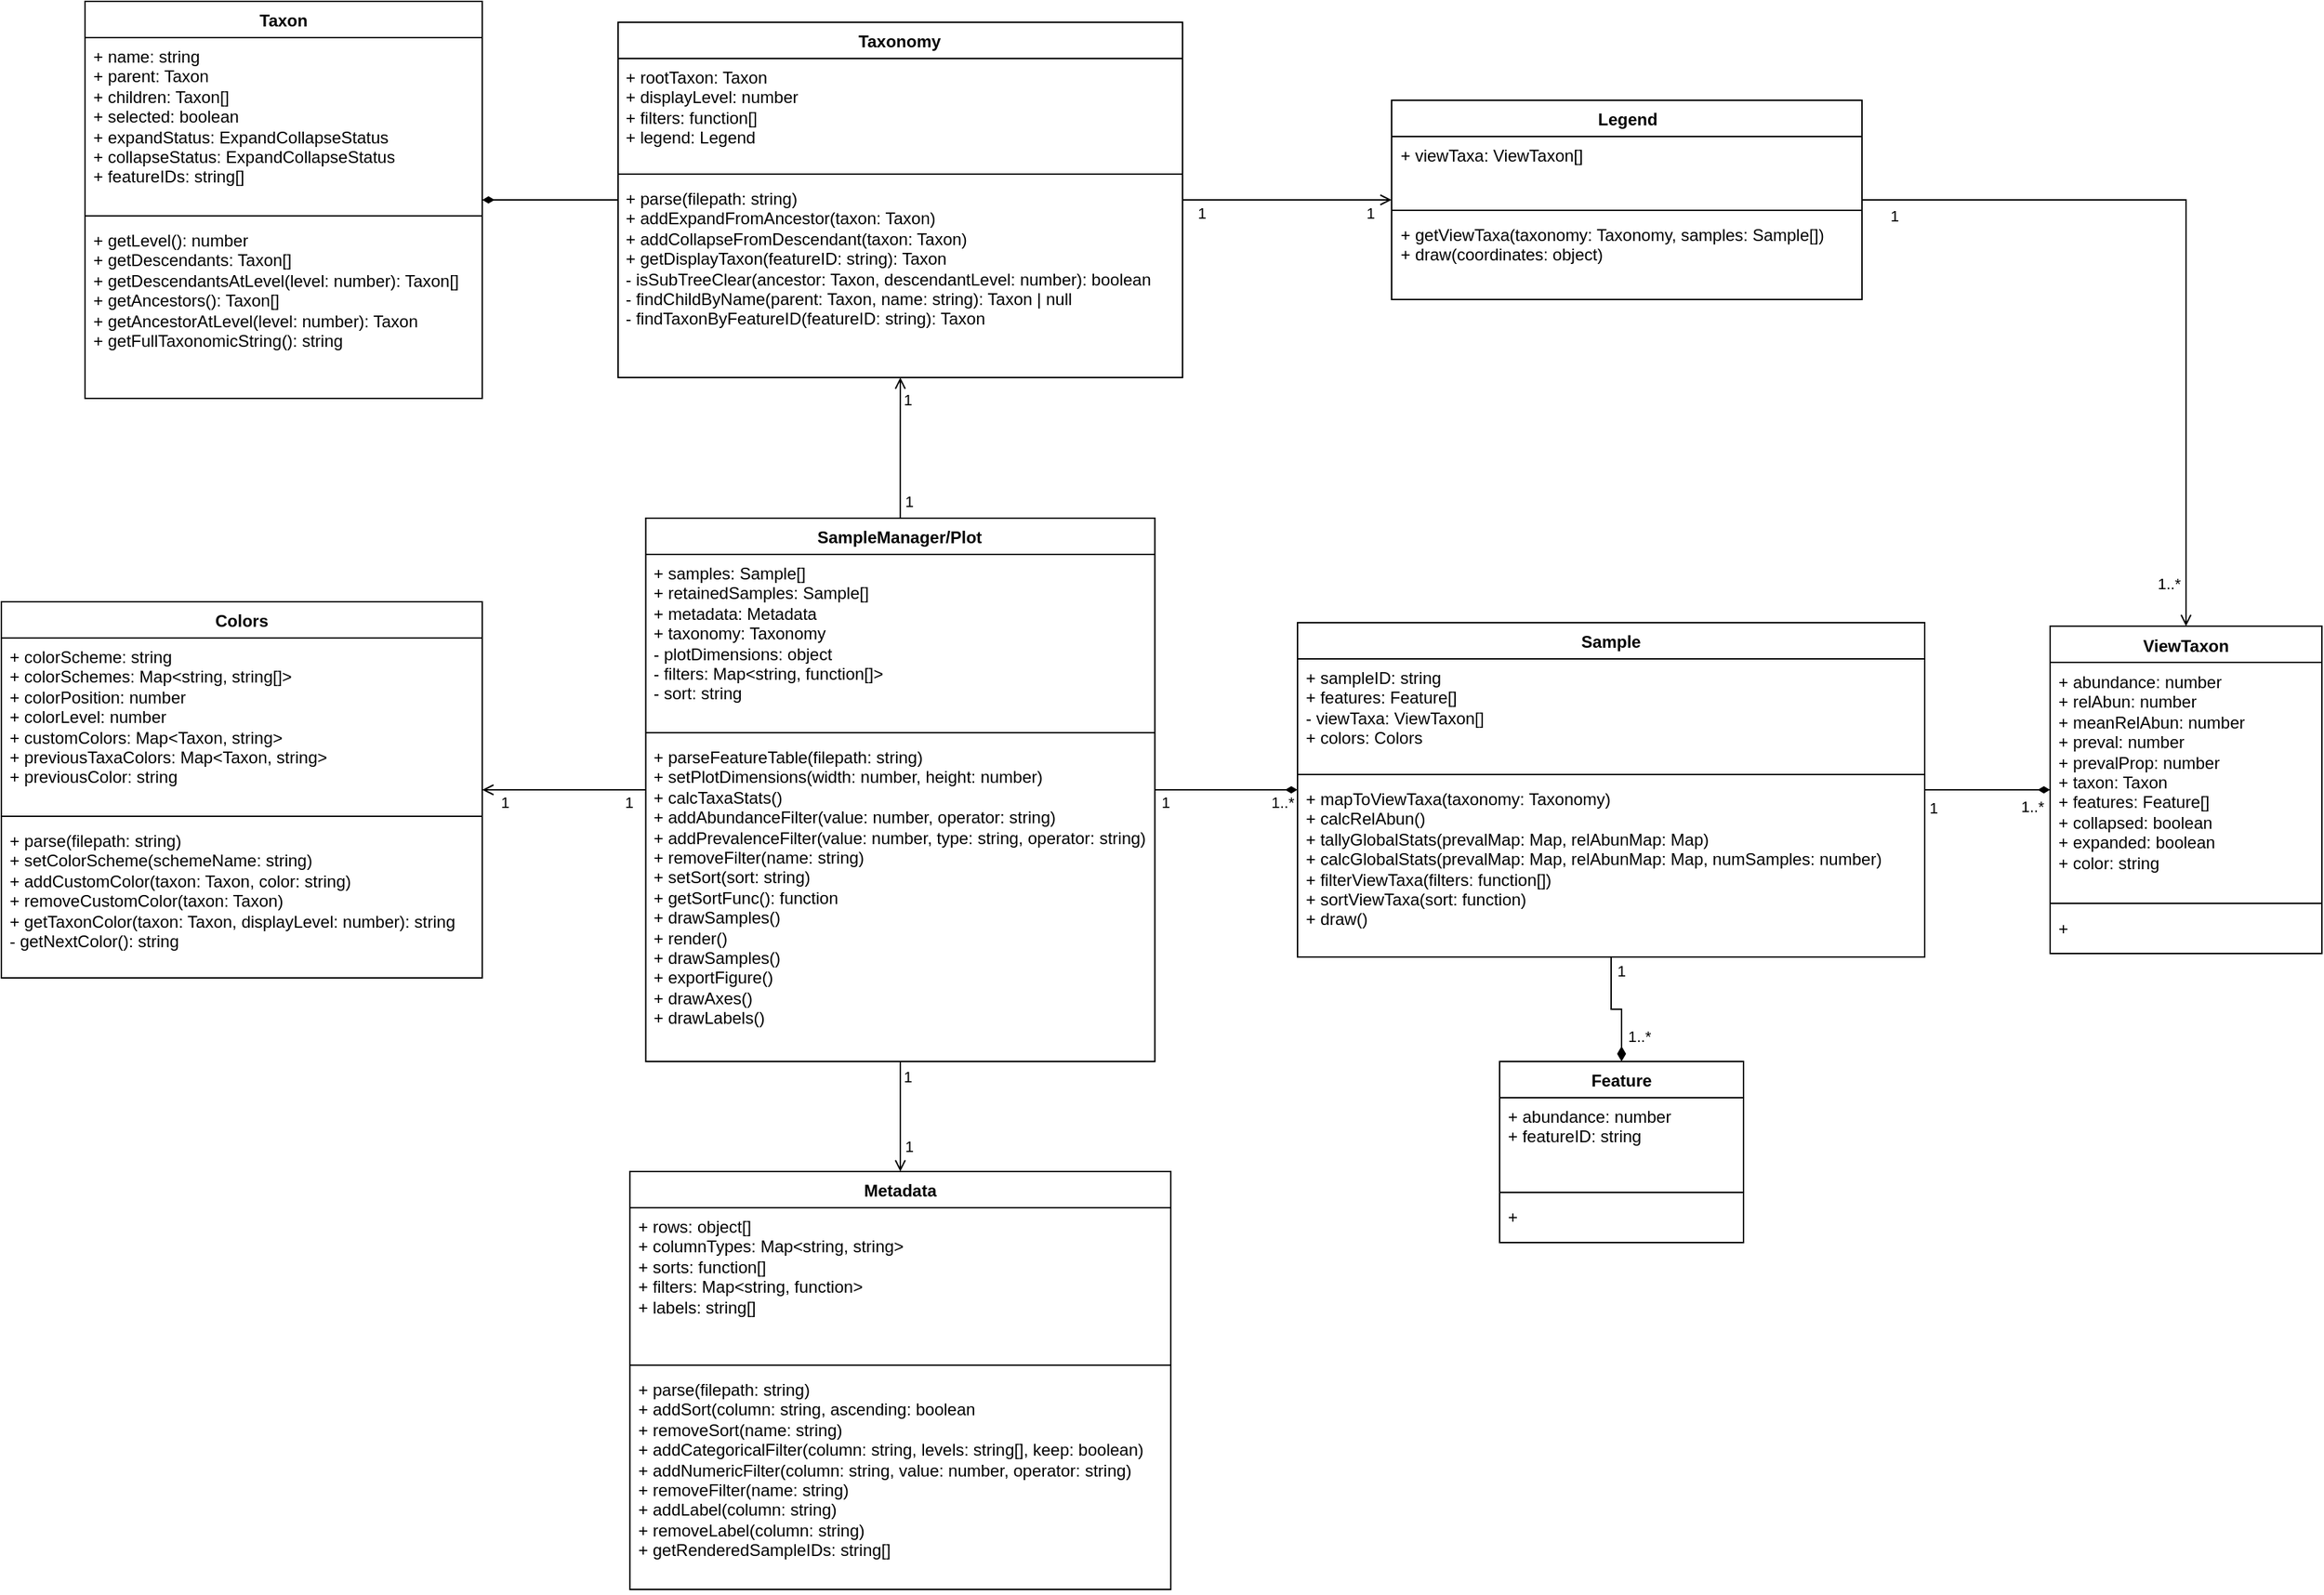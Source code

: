 <mxfile version="27.0.9">
  <diagram name="Page-1" id="ScEAED-juJEtONYMeBrp">
    <mxGraphModel dx="1359" dy="1385" grid="1" gridSize="15" guides="1" tooltips="1" connect="1" arrows="1" fold="1" page="0" pageScale="1" pageWidth="850" pageHeight="1100" math="0" shadow="0">
      <root>
        <mxCell id="0" />
        <mxCell id="1" parent="0" />
        <mxCell id="wJ2dDoDA1lTtDm8QEG7H-3" style="edgeStyle=orthogonalEdgeStyle;rounded=0;orthogonalLoop=1;jettySize=auto;html=1;endArrow=open;endFill=0;" edge="1" parent="1" source="TV5vEVpm7wU5M8RR6qZn-14" target="TV5vEVpm7wU5M8RR6qZn-108">
          <mxGeometry relative="1" as="geometry" />
        </mxCell>
        <mxCell id="wJ2dDoDA1lTtDm8QEG7H-12" value="1" style="edgeLabel;html=1;align=center;verticalAlign=middle;resizable=0;points=[];" vertex="1" connectable="0" parent="wJ2dDoDA1lTtDm8QEG7H-3">
          <mxGeometry x="-0.829" relative="1" as="geometry">
            <mxPoint y="9" as="offset" />
          </mxGeometry>
        </mxCell>
        <mxCell id="wJ2dDoDA1lTtDm8QEG7H-13" value="1" style="edgeLabel;html=1;align=center;verticalAlign=middle;resizable=0;points=[];" vertex="1" connectable="0" parent="wJ2dDoDA1lTtDm8QEG7H-3">
          <mxGeometry x="0.795" y="1" relative="1" as="geometry">
            <mxPoint y="10" as="offset" />
          </mxGeometry>
        </mxCell>
        <mxCell id="wJ2dDoDA1lTtDm8QEG7H-19" style="edgeStyle=orthogonalEdgeStyle;rounded=0;orthogonalLoop=1;jettySize=auto;html=1;endArrow=diamondThin;endFill=1;" edge="1" parent="1" source="TV5vEVpm7wU5M8RR6qZn-14" target="wJ2dDoDA1lTtDm8QEG7H-15">
          <mxGeometry relative="1" as="geometry" />
        </mxCell>
        <mxCell id="TV5vEVpm7wU5M8RR6qZn-14" value="Taxonomy" style="swimlane;fontStyle=1;align=center;verticalAlign=top;childLayout=stackLayout;horizontal=1;startSize=26;horizontalStack=0;resizeParent=1;resizeParentMax=0;resizeLast=0;collapsible=1;marginBottom=0;whiteSpace=wrap;html=1;" parent="1" vertex="1">
          <mxGeometry x="442.49" y="-15" width="405" height="255" as="geometry" />
        </mxCell>
        <mxCell id="TV5vEVpm7wU5M8RR6qZn-15" value="&lt;div&gt;+ rootTaxon: Taxon&lt;/div&gt;+ displayLevel: number&lt;div&gt;+ filters: function[]&lt;/div&gt;&lt;div&gt;+ legend: Legend&lt;/div&gt;" style="text;strokeColor=none;fillColor=none;align=left;verticalAlign=top;spacingLeft=4;spacingRight=4;overflow=hidden;rotatable=0;points=[[0,0.5],[1,0.5]];portConstraint=eastwest;whiteSpace=wrap;html=1;" parent="TV5vEVpm7wU5M8RR6qZn-14" vertex="1">
          <mxGeometry y="26" width="405" height="79" as="geometry" />
        </mxCell>
        <mxCell id="TV5vEVpm7wU5M8RR6qZn-16" value="" style="line;strokeWidth=1;fillColor=none;align=left;verticalAlign=middle;spacingTop=-1;spacingLeft=3;spacingRight=3;rotatable=0;labelPosition=right;points=[];portConstraint=eastwest;strokeColor=inherit;" parent="TV5vEVpm7wU5M8RR6qZn-14" vertex="1">
          <mxGeometry y="105" width="405" height="8" as="geometry" />
        </mxCell>
        <mxCell id="TV5vEVpm7wU5M8RR6qZn-17" value="&lt;div&gt;+ parse(filepath: string)&lt;/div&gt;+ addExpandFromAncestor(taxon: Taxon)&lt;div&gt;+ addCollapseFromDescendant(taxon: Taxon)&lt;/div&gt;&lt;div&gt;+ getDisplayTaxon(featureID: string): Taxon&lt;/div&gt;&lt;div&gt;- isSubTreeClear(ancestor: Taxon, descendantLevel: number): boolean&lt;/div&gt;&lt;div&gt;- findChildByName(parent: Taxon, name: string): Taxon | null&lt;/div&gt;&lt;div&gt;- findTaxonByFeatureID(featureID: string): Taxon&lt;/div&gt;" style="text;strokeColor=none;fillColor=none;align=left;verticalAlign=top;spacingLeft=4;spacingRight=4;overflow=hidden;rotatable=0;points=[[0,0.5],[1,0.5]];portConstraint=eastwest;whiteSpace=wrap;html=1;" parent="TV5vEVpm7wU5M8RR6qZn-14" vertex="1">
          <mxGeometry y="113" width="405" height="142" as="geometry" />
        </mxCell>
        <mxCell id="TV5vEVpm7wU5M8RR6qZn-97" style="edgeStyle=orthogonalEdgeStyle;rounded=0;orthogonalLoop=1;jettySize=auto;html=1;endArrow=diamondThin;endFill=1;startFill=0;startArrow=none;" parent="1" source="TV5vEVpm7wU5M8RR6qZn-21" target="TV5vEVpm7wU5M8RR6qZn-25" edge="1">
          <mxGeometry relative="1" as="geometry" />
        </mxCell>
        <mxCell id="TV5vEVpm7wU5M8RR6qZn-98" value="1..*" style="edgeLabel;html=1;align=center;verticalAlign=middle;resizable=0;points=[];labelBorderColor=none;" parent="TV5vEVpm7wU5M8RR6qZn-97" vertex="1" connectable="0">
          <mxGeometry x="0.553" relative="1" as="geometry">
            <mxPoint x="12" y="9" as="offset" />
          </mxGeometry>
        </mxCell>
        <mxCell id="TV5vEVpm7wU5M8RR6qZn-99" value="1" style="edgeLabel;html=1;align=center;verticalAlign=middle;resizable=0;points=[];labelBorderColor=none;" parent="TV5vEVpm7wU5M8RR6qZn-97" vertex="1" connectable="0">
          <mxGeometry x="-0.713" y="1" relative="1" as="geometry">
            <mxPoint x="-7" y="10" as="offset" />
          </mxGeometry>
        </mxCell>
        <mxCell id="TV5vEVpm7wU5M8RR6qZn-130" style="edgeStyle=orthogonalEdgeStyle;rounded=0;orthogonalLoop=1;jettySize=auto;html=1;endArrow=open;endFill=0;" parent="1" source="TV5vEVpm7wU5M8RR6qZn-21" target="TV5vEVpm7wU5M8RR6qZn-14" edge="1">
          <mxGeometry relative="1" as="geometry" />
        </mxCell>
        <mxCell id="TV5vEVpm7wU5M8RR6qZn-131" value="1" style="edgeLabel;html=1;align=center;verticalAlign=middle;resizable=0;points=[];" parent="TV5vEVpm7wU5M8RR6qZn-130" vertex="1" connectable="0">
          <mxGeometry x="0.805" y="1" relative="1" as="geometry">
            <mxPoint x="6" y="6" as="offset" />
          </mxGeometry>
        </mxCell>
        <mxCell id="TV5vEVpm7wU5M8RR6qZn-132" value="1" style="edgeLabel;html=1;align=center;verticalAlign=middle;resizable=0;points=[];" parent="TV5vEVpm7wU5M8RR6qZn-130" vertex="1" connectable="0">
          <mxGeometry x="-0.869" y="1" relative="1" as="geometry">
            <mxPoint x="7" y="-6" as="offset" />
          </mxGeometry>
        </mxCell>
        <mxCell id="21lvQxWQZRTW49U7xip1-1" style="edgeStyle=orthogonalEdgeStyle;rounded=0;orthogonalLoop=1;jettySize=auto;html=1;endArrow=open;endFill=0;" parent="1" source="TV5vEVpm7wU5M8RR6qZn-21" target="TV5vEVpm7wU5M8RR6qZn-80" edge="1">
          <mxGeometry relative="1" as="geometry" />
        </mxCell>
        <mxCell id="21lvQxWQZRTW49U7xip1-2" value="1" style="edgeLabel;html=1;align=center;verticalAlign=middle;resizable=0;points=[];" parent="21lvQxWQZRTW49U7xip1-1" vertex="1" connectable="0">
          <mxGeometry x="-0.814" y="-1" relative="1" as="geometry">
            <mxPoint x="6" y="3" as="offset" />
          </mxGeometry>
        </mxCell>
        <mxCell id="21lvQxWQZRTW49U7xip1-3" value="1" style="edgeLabel;html=1;align=center;verticalAlign=middle;resizable=0;points=[];" parent="21lvQxWQZRTW49U7xip1-1" vertex="1" connectable="0">
          <mxGeometry x="0.713" relative="1" as="geometry">
            <mxPoint x="6" y="-7" as="offset" />
          </mxGeometry>
        </mxCell>
        <mxCell id="wJ2dDoDA1lTtDm8QEG7H-1" style="edgeStyle=orthogonalEdgeStyle;rounded=0;orthogonalLoop=1;jettySize=auto;html=1;endArrow=open;endFill=0;" edge="1" parent="1" source="TV5vEVpm7wU5M8RR6qZn-21" target="TV5vEVpm7wU5M8RR6qZn-117">
          <mxGeometry relative="1" as="geometry" />
        </mxCell>
        <mxCell id="wJ2dDoDA1lTtDm8QEG7H-2" value="1" style="edgeLabel;html=1;align=center;verticalAlign=middle;resizable=0;points=[];" vertex="1" connectable="0" parent="wJ2dDoDA1lTtDm8QEG7H-1">
          <mxGeometry x="0.888" y="-2" relative="1" as="geometry">
            <mxPoint x="9" y="11" as="offset" />
          </mxGeometry>
        </mxCell>
        <mxCell id="wJ2dDoDA1lTtDm8QEG7H-5" value="1" style="edgeLabel;html=1;align=center;verticalAlign=middle;resizable=0;points=[];" vertex="1" connectable="0" parent="wJ2dDoDA1lTtDm8QEG7H-1">
          <mxGeometry x="-0.817" relative="1" as="geometry">
            <mxPoint x="-2" y="9" as="offset" />
          </mxGeometry>
        </mxCell>
        <mxCell id="TV5vEVpm7wU5M8RR6qZn-21" value="SampleManager/Plot" style="swimlane;fontStyle=1;align=center;verticalAlign=top;childLayout=stackLayout;horizontal=1;startSize=26;horizontalStack=0;resizeParent=1;resizeParentMax=0;resizeLast=0;collapsible=1;marginBottom=0;whiteSpace=wrap;html=1;" parent="1" vertex="1">
          <mxGeometry x="462.34" y="341" width="365.31" height="390" as="geometry" />
        </mxCell>
        <mxCell id="TV5vEVpm7wU5M8RR6qZn-22" value="&lt;div&gt;+ samples: Sample[]&lt;/div&gt;&lt;div&gt;+ retainedSamples: Sample[]&lt;/div&gt;&lt;div&gt;+ metadata: Metadata&lt;/div&gt;&lt;div&gt;+ taxonomy: Taxonomy&lt;/div&gt;&lt;div&gt;- plotDimensions: object&lt;/div&gt;- filters: Map&amp;lt;string, function[]&amp;gt;&lt;div&gt;- sort: string&lt;br&gt;&lt;div&gt;&lt;br&gt;&lt;/div&gt;&lt;/div&gt;" style="text;strokeColor=none;fillColor=none;align=left;verticalAlign=top;spacingLeft=4;spacingRight=4;overflow=hidden;rotatable=0;points=[[0,0.5],[1,0.5]];portConstraint=eastwest;whiteSpace=wrap;html=1;" parent="TV5vEVpm7wU5M8RR6qZn-21" vertex="1">
          <mxGeometry y="26" width="365.31" height="124" as="geometry" />
        </mxCell>
        <mxCell id="TV5vEVpm7wU5M8RR6qZn-23" value="" style="line;strokeWidth=1;fillColor=none;align=left;verticalAlign=middle;spacingTop=-1;spacingLeft=3;spacingRight=3;rotatable=0;labelPosition=right;points=[];portConstraint=eastwest;strokeColor=inherit;" parent="TV5vEVpm7wU5M8RR6qZn-21" vertex="1">
          <mxGeometry y="150" width="365.31" height="8" as="geometry" />
        </mxCell>
        <mxCell id="TV5vEVpm7wU5M8RR6qZn-24" value="&lt;div&gt;+ parseFeatureTable(filepath: string)&lt;/div&gt;&lt;div&gt;+ setPlotDimensions(width: number, height: number)&lt;/div&gt;&lt;div&gt;+ calcTaxaStats()&lt;/div&gt;&lt;div&gt;+ addAbundanceFilter(value: number, operator: string)&lt;/div&gt;&lt;div&gt;+ addPrevalenceFilter(value: number, type: string, operator: string)&lt;/div&gt;&lt;div&gt;+ removeFilter(name: string)&lt;/div&gt;&lt;div&gt;+ setSort(sort: string)&lt;/div&gt;&lt;div&gt;+ getSortFunc(): function&lt;/div&gt;&lt;div&gt;+ drawSamples()&lt;/div&gt;&lt;div&gt;+ render()&lt;/div&gt;&lt;div&gt;+ drawSamples()&lt;/div&gt;&lt;div&gt;+ exportFigure()&lt;br&gt;&lt;div&gt;+ drawAxes()&lt;/div&gt;&lt;/div&gt;&lt;div&gt;+ drawLabels()&lt;/div&gt;" style="text;strokeColor=none;fillColor=none;align=left;verticalAlign=top;spacingLeft=4;spacingRight=4;overflow=hidden;rotatable=0;points=[[0,0.5],[1,0.5]];portConstraint=eastwest;whiteSpace=wrap;html=1;" parent="TV5vEVpm7wU5M8RR6qZn-21" vertex="1">
          <mxGeometry y="158" width="365.31" height="232" as="geometry" />
        </mxCell>
        <mxCell id="TV5vEVpm7wU5M8RR6qZn-92" style="edgeStyle=orthogonalEdgeStyle;rounded=0;orthogonalLoop=1;jettySize=auto;html=1;endArrow=diamondThin;endFill=1;endSize=8;" parent="1" source="TV5vEVpm7wU5M8RR6qZn-25" target="TV5vEVpm7wU5M8RR6qZn-39" edge="1">
          <mxGeometry relative="1" as="geometry" />
        </mxCell>
        <mxCell id="TV5vEVpm7wU5M8RR6qZn-95" value="1..*" style="edgeLabel;html=1;align=center;verticalAlign=middle;resizable=0;points=[];labelBorderColor=none;textShadow=0;" parent="TV5vEVpm7wU5M8RR6qZn-92" vertex="1" connectable="0">
          <mxGeometry x="0.803" y="-1" relative="1" as="geometry">
            <mxPoint x="13" y="-10" as="offset" />
          </mxGeometry>
        </mxCell>
        <mxCell id="wJ2dDoDA1lTtDm8QEG7H-7" value="1" style="edgeLabel;html=1;align=center;verticalAlign=middle;resizable=0;points=[];" vertex="1" connectable="0" parent="TV5vEVpm7wU5M8RR6qZn-92">
          <mxGeometry x="-0.792" relative="1" as="geometry">
            <mxPoint x="7" y="1" as="offset" />
          </mxGeometry>
        </mxCell>
        <mxCell id="wJ2dDoDA1lTtDm8QEG7H-4" style="edgeStyle=orthogonalEdgeStyle;rounded=0;orthogonalLoop=1;jettySize=auto;html=1;endArrow=diamondThin;endFill=1;" edge="1" parent="1" source="TV5vEVpm7wU5M8RR6qZn-25" target="TV5vEVpm7wU5M8RR6qZn-66">
          <mxGeometry relative="1" as="geometry" />
        </mxCell>
        <mxCell id="wJ2dDoDA1lTtDm8QEG7H-8" value="1" style="edgeLabel;html=1;align=center;verticalAlign=middle;resizable=0;points=[];" vertex="1" connectable="0" parent="wJ2dDoDA1lTtDm8QEG7H-4">
          <mxGeometry x="-0.752" y="-1" relative="1" as="geometry">
            <mxPoint x="-5" y="12" as="offset" />
          </mxGeometry>
        </mxCell>
        <mxCell id="wJ2dDoDA1lTtDm8QEG7H-10" value="1..*" style="edgeLabel;html=1;align=center;verticalAlign=middle;resizable=0;points=[];" vertex="1" connectable="0" parent="wJ2dDoDA1lTtDm8QEG7H-4">
          <mxGeometry x="0.7" y="-1" relative="1" as="geometry">
            <mxPoint y="11" as="offset" />
          </mxGeometry>
        </mxCell>
        <mxCell id="TV5vEVpm7wU5M8RR6qZn-25" value="Sample" style="swimlane;fontStyle=1;align=center;verticalAlign=top;childLayout=stackLayout;horizontal=1;startSize=26;horizontalStack=0;resizeParent=1;resizeParentMax=0;resizeLast=0;collapsible=1;marginBottom=0;whiteSpace=wrap;html=1;" parent="1" vertex="1">
          <mxGeometry x="930" y="416" width="450" height="240" as="geometry" />
        </mxCell>
        <mxCell id="TV5vEVpm7wU5M8RR6qZn-26" value="+ sampleID: string&lt;div&gt;+ features: Feature[]&lt;/div&gt;&lt;div&gt;- viewTaxa: ViewTaxon[]&lt;/div&gt;&lt;div&gt;+ colors: Colors&lt;/div&gt;&lt;div&gt;&lt;br&gt;&lt;/div&gt;" style="text;strokeColor=none;fillColor=none;align=left;verticalAlign=top;spacingLeft=4;spacingRight=4;overflow=hidden;rotatable=0;points=[[0,0.5],[1,0.5]];portConstraint=eastwest;whiteSpace=wrap;html=1;" parent="TV5vEVpm7wU5M8RR6qZn-25" vertex="1">
          <mxGeometry y="26" width="450" height="79" as="geometry" />
        </mxCell>
        <mxCell id="TV5vEVpm7wU5M8RR6qZn-27" value="" style="line;strokeWidth=1;fillColor=none;align=left;verticalAlign=middle;spacingTop=-1;spacingLeft=3;spacingRight=3;rotatable=0;labelPosition=right;points=[];portConstraint=eastwest;strokeColor=inherit;" parent="TV5vEVpm7wU5M8RR6qZn-25" vertex="1">
          <mxGeometry y="105" width="450" height="8" as="geometry" />
        </mxCell>
        <mxCell id="TV5vEVpm7wU5M8RR6qZn-28" value="&lt;div&gt;+ mapToViewTaxa(taxonomy: Taxonomy)&lt;/div&gt;&lt;div&gt;+ calcRelAbun()&lt;/div&gt;&lt;div&gt;+ tallyGlobalStats(prevalMap: Map, relAbunMap: Map)&lt;/div&gt;&lt;div&gt;+ calcGlobalStats(prevalMap: Map, relAbunMap: Map, numSamples: number)&lt;/div&gt;&lt;div&gt;+ filterViewTaxa(filters: function[])&lt;/div&gt;&lt;div&gt;+ sortViewTaxa(sort: function)&lt;/div&gt;&lt;div&gt;+ draw()&lt;/div&gt;&lt;div&gt;&lt;br&gt;&lt;/div&gt;" style="text;strokeColor=none;fillColor=none;align=left;verticalAlign=top;spacingLeft=4;spacingRight=4;overflow=hidden;rotatable=0;points=[[0,0.5],[1,0.5]];portConstraint=eastwest;whiteSpace=wrap;html=1;" parent="TV5vEVpm7wU5M8RR6qZn-25" vertex="1">
          <mxGeometry y="113" width="450" height="127" as="geometry" />
        </mxCell>
        <mxCell id="TV5vEVpm7wU5M8RR6qZn-39" value="Feature" style="swimlane;fontStyle=1;align=center;verticalAlign=top;childLayout=stackLayout;horizontal=1;startSize=26;horizontalStack=0;resizeParent=1;resizeParentMax=0;resizeLast=0;collapsible=1;marginBottom=0;whiteSpace=wrap;html=1;" parent="1" vertex="1">
          <mxGeometry x="1075" y="731" width="175" height="130" as="geometry" />
        </mxCell>
        <mxCell id="TV5vEVpm7wU5M8RR6qZn-40" value="+ abundance: number&lt;div&gt;+ featureID: string&lt;/div&gt;&lt;div&gt;&lt;div&gt;&lt;br&gt;&lt;/div&gt;&lt;/div&gt;" style="text;strokeColor=none;fillColor=none;align=left;verticalAlign=top;spacingLeft=4;spacingRight=4;overflow=hidden;rotatable=0;points=[[0,0.5],[1,0.5]];portConstraint=eastwest;whiteSpace=wrap;html=1;" parent="TV5vEVpm7wU5M8RR6qZn-39" vertex="1">
          <mxGeometry y="26" width="175" height="64" as="geometry" />
        </mxCell>
        <mxCell id="TV5vEVpm7wU5M8RR6qZn-41" value="" style="line;strokeWidth=1;fillColor=none;align=left;verticalAlign=middle;spacingTop=-1;spacingLeft=3;spacingRight=3;rotatable=0;labelPosition=right;points=[];portConstraint=eastwest;strokeColor=inherit;" parent="TV5vEVpm7wU5M8RR6qZn-39" vertex="1">
          <mxGeometry y="90" width="175" height="8" as="geometry" />
        </mxCell>
        <mxCell id="TV5vEVpm7wU5M8RR6qZn-42" value="+&amp;nbsp;" style="text;strokeColor=none;fillColor=none;align=left;verticalAlign=top;spacingLeft=4;spacingRight=4;overflow=hidden;rotatable=0;points=[[0,0.5],[1,0.5]];portConstraint=eastwest;whiteSpace=wrap;html=1;" parent="TV5vEVpm7wU5M8RR6qZn-39" vertex="1">
          <mxGeometry y="98" width="175" height="32" as="geometry" />
        </mxCell>
        <mxCell id="TV5vEVpm7wU5M8RR6qZn-66" value="ViewTaxon" style="swimlane;fontStyle=1;align=center;verticalAlign=top;childLayout=stackLayout;horizontal=1;startSize=26;horizontalStack=0;resizeParent=1;resizeParentMax=0;resizeLast=0;collapsible=1;marginBottom=0;whiteSpace=wrap;html=1;" parent="1" vertex="1">
          <mxGeometry x="1470" y="418.5" width="195" height="235" as="geometry" />
        </mxCell>
        <mxCell id="TV5vEVpm7wU5M8RR6qZn-67" value="&lt;div&gt;+ abundance: number&lt;/div&gt;+ relAbun: number&lt;div&gt;+ meanRelAbun: number&lt;br&gt;&lt;div&gt;+ preval: number&lt;/div&gt;&lt;div&gt;+ prevalProp: number&lt;/div&gt;&lt;div&gt;+ taxon: Taxon&lt;/div&gt;&lt;div&gt;+ features: Feature[]&lt;/div&gt;&lt;div&gt;+ collapsed: boolean&lt;/div&gt;&lt;div&gt;+ expanded: boolean&lt;/div&gt;&lt;div&gt;+ color: string&lt;/div&gt;&lt;/div&gt;" style="text;strokeColor=none;fillColor=none;align=left;verticalAlign=top;spacingLeft=4;spacingRight=4;overflow=hidden;rotatable=0;points=[[0,0.5],[1,0.5]];portConstraint=eastwest;whiteSpace=wrap;html=1;" parent="TV5vEVpm7wU5M8RR6qZn-66" vertex="1">
          <mxGeometry y="26" width="195" height="169" as="geometry" />
        </mxCell>
        <mxCell id="TV5vEVpm7wU5M8RR6qZn-68" value="" style="line;strokeWidth=1;fillColor=none;align=left;verticalAlign=middle;spacingTop=-1;spacingLeft=3;spacingRight=3;rotatable=0;labelPosition=right;points=[];portConstraint=eastwest;strokeColor=inherit;" parent="TV5vEVpm7wU5M8RR6qZn-66" vertex="1">
          <mxGeometry y="195" width="195" height="8" as="geometry" />
        </mxCell>
        <mxCell id="TV5vEVpm7wU5M8RR6qZn-69" value="+&amp;nbsp;" style="text;strokeColor=none;fillColor=none;align=left;verticalAlign=top;spacingLeft=4;spacingRight=4;overflow=hidden;rotatable=0;points=[[0,0.5],[1,0.5]];portConstraint=eastwest;whiteSpace=wrap;html=1;" parent="TV5vEVpm7wU5M8RR6qZn-66" vertex="1">
          <mxGeometry y="203" width="195" height="32" as="geometry" />
        </mxCell>
        <mxCell id="TV5vEVpm7wU5M8RR6qZn-80" value="Metadata" style="swimlane;fontStyle=1;align=center;verticalAlign=top;childLayout=stackLayout;horizontal=1;startSize=26;horizontalStack=0;resizeParent=1;resizeParentMax=0;resizeLast=0;collapsible=1;marginBottom=0;whiteSpace=wrap;html=1;" parent="1" vertex="1">
          <mxGeometry x="450.94" y="810" width="388.12" height="300" as="geometry" />
        </mxCell>
        <mxCell id="TV5vEVpm7wU5M8RR6qZn-81" value="+ rows: object[]&lt;div&gt;+ columnTypes: Map&amp;lt;string, string&amp;gt;&lt;br&gt;&lt;div&gt;+ sorts: function[]&lt;/div&gt;&lt;div&gt;+ filters: Map&amp;lt;string, function&amp;gt;&lt;/div&gt;&lt;div&gt;+ labels: string[]&lt;/div&gt;&lt;/div&gt;" style="text;strokeColor=none;fillColor=none;align=left;verticalAlign=top;spacingLeft=4;spacingRight=4;overflow=hidden;rotatable=0;points=[[0,0.5],[1,0.5]];portConstraint=eastwest;whiteSpace=wrap;html=1;" parent="TV5vEVpm7wU5M8RR6qZn-80" vertex="1">
          <mxGeometry y="26" width="388.12" height="109" as="geometry" />
        </mxCell>
        <mxCell id="TV5vEVpm7wU5M8RR6qZn-82" value="" style="line;strokeWidth=1;fillColor=none;align=left;verticalAlign=middle;spacingTop=-1;spacingLeft=3;spacingRight=3;rotatable=0;labelPosition=right;points=[];portConstraint=eastwest;strokeColor=inherit;" parent="TV5vEVpm7wU5M8RR6qZn-80" vertex="1">
          <mxGeometry y="135" width="388.12" height="8" as="geometry" />
        </mxCell>
        <mxCell id="TV5vEVpm7wU5M8RR6qZn-83" value="&lt;div&gt;+ parse(filepath: string)&lt;/div&gt;&lt;div&gt;+ addSort(column: string, ascending: boolean&lt;/div&gt;&lt;div&gt;+ removeSort(name: string)&lt;/div&gt;&lt;div&gt;+ addCategoricalFilter(column: string, levels: string[], keep: boolean)&lt;/div&gt;&lt;div&gt;+ addNumericFilter(column: string, value: number, operator: string)&lt;/div&gt;&lt;div&gt;+ removeFilter(name: string)&lt;/div&gt;&lt;div&gt;+ addLabel(column: string)&lt;/div&gt;&lt;div&gt;+ removeLabel(column: string)&lt;/div&gt;+ getRenderedSampleIDs: string[]" style="text;strokeColor=none;fillColor=none;align=left;verticalAlign=top;spacingLeft=4;spacingRight=4;overflow=hidden;rotatable=0;points=[[0,0.5],[1,0.5]];portConstraint=eastwest;whiteSpace=wrap;html=1;" parent="TV5vEVpm7wU5M8RR6qZn-80" vertex="1">
          <mxGeometry y="143" width="388.12" height="157" as="geometry" />
        </mxCell>
        <mxCell id="wJ2dDoDA1lTtDm8QEG7H-9" style="edgeStyle=orthogonalEdgeStyle;rounded=0;orthogonalLoop=1;jettySize=auto;html=1;endArrow=open;endFill=0;" edge="1" parent="1" source="TV5vEVpm7wU5M8RR6qZn-108" target="TV5vEVpm7wU5M8RR6qZn-66">
          <mxGeometry relative="1" as="geometry" />
        </mxCell>
        <mxCell id="wJ2dDoDA1lTtDm8QEG7H-11" value="1" style="edgeLabel;html=1;align=center;verticalAlign=middle;resizable=0;points=[];" vertex="1" connectable="0" parent="wJ2dDoDA1lTtDm8QEG7H-9">
          <mxGeometry x="-0.924" y="-1" relative="1" as="geometry">
            <mxPoint x="2" y="10" as="offset" />
          </mxGeometry>
        </mxCell>
        <mxCell id="wJ2dDoDA1lTtDm8QEG7H-14" value="1..*" style="edgeLabel;html=1;align=center;verticalAlign=middle;resizable=0;points=[];" vertex="1" connectable="0" parent="wJ2dDoDA1lTtDm8QEG7H-9">
          <mxGeometry x="0.884" relative="1" as="geometry">
            <mxPoint x="-13" as="offset" />
          </mxGeometry>
        </mxCell>
        <mxCell id="TV5vEVpm7wU5M8RR6qZn-108" value="Legend" style="swimlane;fontStyle=1;align=center;verticalAlign=top;childLayout=stackLayout;horizontal=1;startSize=26;horizontalStack=0;resizeParent=1;resizeParentMax=0;resizeLast=0;collapsible=1;marginBottom=0;whiteSpace=wrap;html=1;" parent="1" vertex="1">
          <mxGeometry x="997.5" y="41" width="337.5" height="143" as="geometry" />
        </mxCell>
        <mxCell id="TV5vEVpm7wU5M8RR6qZn-109" value="+ viewTaxa: ViewTaxon[]&lt;div&gt;&lt;br&gt;&lt;/div&gt;" style="text;strokeColor=none;fillColor=none;align=left;verticalAlign=top;spacingLeft=4;spacingRight=4;overflow=hidden;rotatable=0;points=[[0,0.5],[1,0.5]];portConstraint=eastwest;whiteSpace=wrap;html=1;" parent="TV5vEVpm7wU5M8RR6qZn-108" vertex="1">
          <mxGeometry y="26" width="337.5" height="49" as="geometry" />
        </mxCell>
        <mxCell id="TV5vEVpm7wU5M8RR6qZn-110" value="" style="line;strokeWidth=1;fillColor=none;align=left;verticalAlign=middle;spacingTop=-1;spacingLeft=3;spacingRight=3;rotatable=0;labelPosition=right;points=[];portConstraint=eastwest;strokeColor=inherit;" parent="TV5vEVpm7wU5M8RR6qZn-108" vertex="1">
          <mxGeometry y="75" width="337.5" height="8" as="geometry" />
        </mxCell>
        <mxCell id="TV5vEVpm7wU5M8RR6qZn-111" value="+ getViewTaxa(taxonomy: Taxonomy, samples: Sample[])&lt;div&gt;+ draw(coordinates: object)&lt;/div&gt;" style="text;strokeColor=none;fillColor=none;align=left;verticalAlign=top;spacingLeft=4;spacingRight=4;overflow=hidden;rotatable=0;points=[[0,0.5],[1,0.5]];portConstraint=eastwest;whiteSpace=wrap;html=1;" parent="TV5vEVpm7wU5M8RR6qZn-108" vertex="1">
          <mxGeometry y="83" width="337.5" height="60" as="geometry" />
        </mxCell>
        <mxCell id="TV5vEVpm7wU5M8RR6qZn-117" value="Colors" style="swimlane;fontStyle=1;align=center;verticalAlign=top;childLayout=stackLayout;horizontal=1;startSize=26;horizontalStack=0;resizeParent=1;resizeParentMax=0;resizeLast=0;collapsible=1;marginBottom=0;whiteSpace=wrap;html=1;" parent="1" vertex="1">
          <mxGeometry y="401" width="345" height="270" as="geometry" />
        </mxCell>
        <mxCell id="TV5vEVpm7wU5M8RR6qZn-118" value="+ colorScheme: string&lt;div&gt;+ colorSchemes: Map&amp;lt;string, string[]&amp;gt;&lt;br&gt;&lt;div&gt;+ colorPosition: number&lt;br&gt;&lt;div&gt;+ colorLevel: number&lt;/div&gt;&lt;div&gt;+ customColors: Map&amp;lt;Taxon, string&amp;gt;&lt;/div&gt;&lt;/div&gt;&lt;/div&gt;&lt;div&gt;+ previousTaxaColors: Map&amp;lt;Taxon, string&amp;gt;&lt;/div&gt;&lt;div&gt;+ previousColor: string&lt;/div&gt;" style="text;strokeColor=none;fillColor=none;align=left;verticalAlign=top;spacingLeft=4;spacingRight=4;overflow=hidden;rotatable=0;points=[[0,0.5],[1,0.5]];portConstraint=eastwest;whiteSpace=wrap;html=1;" parent="TV5vEVpm7wU5M8RR6qZn-117" vertex="1">
          <mxGeometry y="26" width="345" height="124" as="geometry" />
        </mxCell>
        <mxCell id="TV5vEVpm7wU5M8RR6qZn-119" value="" style="line;strokeWidth=1;fillColor=none;align=left;verticalAlign=middle;spacingTop=-1;spacingLeft=3;spacingRight=3;rotatable=0;labelPosition=right;points=[];portConstraint=eastwest;strokeColor=inherit;" parent="TV5vEVpm7wU5M8RR6qZn-117" vertex="1">
          <mxGeometry y="150" width="345" height="8" as="geometry" />
        </mxCell>
        <mxCell id="TV5vEVpm7wU5M8RR6qZn-120" value="&lt;div&gt;+ parse(filepath: string)&lt;/div&gt;&lt;div&gt;+ setColorScheme(schemeName: string)&lt;/div&gt;&lt;div&gt;+ addCustomColor(taxon: Taxon, color: string)&lt;/div&gt;&lt;div&gt;+ removeCustomColor(taxon: Taxon)&lt;/div&gt;&lt;div&gt;+ getTaxonColor(taxon: Taxon, displayLevel: number): string&lt;/div&gt;&lt;div&gt;- getNextColor(): string&lt;/div&gt;" style="text;strokeColor=none;fillColor=none;align=left;verticalAlign=top;spacingLeft=4;spacingRight=4;overflow=hidden;rotatable=0;points=[[0,0.5],[1,0.5]];portConstraint=eastwest;whiteSpace=wrap;html=1;" parent="TV5vEVpm7wU5M8RR6qZn-117" vertex="1">
          <mxGeometry y="158" width="345" height="112" as="geometry" />
        </mxCell>
        <mxCell id="wJ2dDoDA1lTtDm8QEG7H-15" value="Taxon" style="swimlane;fontStyle=1;align=center;verticalAlign=top;childLayout=stackLayout;horizontal=1;startSize=26;horizontalStack=0;resizeParent=1;resizeParentMax=0;resizeLast=0;collapsible=1;marginBottom=0;whiteSpace=wrap;html=1;" vertex="1" parent="1">
          <mxGeometry x="60" y="-30" width="285" height="285" as="geometry" />
        </mxCell>
        <mxCell id="wJ2dDoDA1lTtDm8QEG7H-16" value="+ name: string&lt;div&gt;+ parent: Taxon&lt;/div&gt;&lt;div&gt;+ children: Taxon[]&lt;/div&gt;&lt;div&gt;+ selected: boolean&lt;/div&gt;&lt;div&gt;+ expandStatus: ExpandCollapseStatus&lt;/div&gt;&lt;div&gt;+ collapseStatus: ExpandCollapseStatus&lt;/div&gt;&lt;div&gt;+ featureIDs: string[]&lt;/div&gt;&lt;div&gt;&lt;br&gt;&lt;/div&gt;" style="text;strokeColor=none;fillColor=none;align=left;verticalAlign=top;spacingLeft=4;spacingRight=4;overflow=hidden;rotatable=0;points=[[0,0.5],[1,0.5]];portConstraint=eastwest;whiteSpace=wrap;html=1;" vertex="1" parent="wJ2dDoDA1lTtDm8QEG7H-15">
          <mxGeometry y="26" width="285" height="124" as="geometry" />
        </mxCell>
        <mxCell id="wJ2dDoDA1lTtDm8QEG7H-17" value="" style="line;strokeWidth=1;fillColor=none;align=left;verticalAlign=middle;spacingTop=-1;spacingLeft=3;spacingRight=3;rotatable=0;labelPosition=right;points=[];portConstraint=eastwest;strokeColor=inherit;" vertex="1" parent="wJ2dDoDA1lTtDm8QEG7H-15">
          <mxGeometry y="150" width="285" height="8" as="geometry" />
        </mxCell>
        <mxCell id="wJ2dDoDA1lTtDm8QEG7H-18" value="+ getLevel(): number&lt;div&gt;+ getDescendants: Taxon[]&lt;/div&gt;&lt;div&gt;+ getDescendantsAtLevel(level: number): Taxon[]&lt;/div&gt;&lt;div&gt;+ getAncestors(): Taxon[]&lt;/div&gt;&lt;div&gt;+ getAncestorAtLevel(level: number): Taxon&lt;/div&gt;&lt;div&gt;+ getFullTaxonomicString(): string&lt;/div&gt;" style="text;strokeColor=none;fillColor=none;align=left;verticalAlign=top;spacingLeft=4;spacingRight=4;overflow=hidden;rotatable=0;points=[[0,0.5],[1,0.5]];portConstraint=eastwest;whiteSpace=wrap;html=1;" vertex="1" parent="wJ2dDoDA1lTtDm8QEG7H-15">
          <mxGeometry y="158" width="285" height="127" as="geometry" />
        </mxCell>
      </root>
    </mxGraphModel>
  </diagram>
</mxfile>
